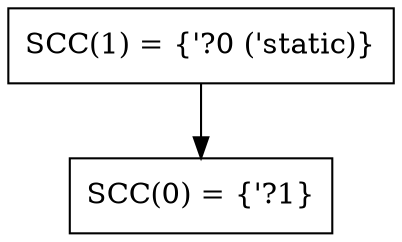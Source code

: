 digraph RegionInferenceContext {
    r0[label="SCC(0) = {\'?1}"][shape="box"];
    r1[label="SCC(1) = {\'?0 (\'static)}"][shape="box"];
    r1 -> r0[label=""];
}

